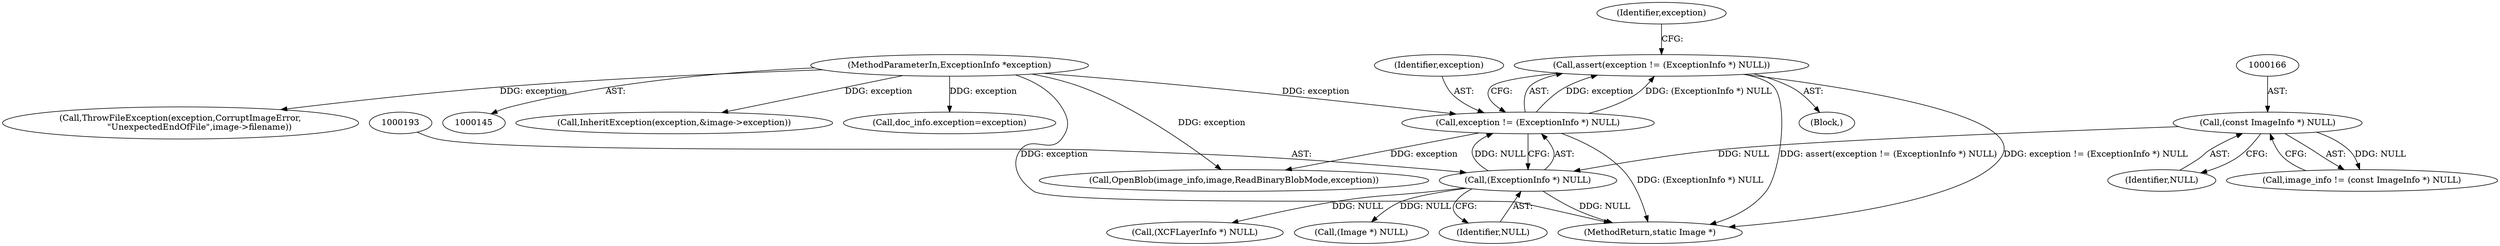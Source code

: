digraph "0_ImageMagick_d31fec57e9dfb0516deead2053a856e3c71e9751@API" {
"1000189" [label="(Call,assert(exception != (ExceptionInfo *) NULL))"];
"1000190" [label="(Call,exception != (ExceptionInfo *) NULL)"];
"1000147" [label="(MethodParameterIn,ExceptionInfo *exception)"];
"1000192" [label="(Call,(ExceptionInfo *) NULL)"];
"1000165" [label="(Call,(const ImageInfo *) NULL)"];
"1000189" [label="(Call,assert(exception != (ExceptionInfo *) NULL))"];
"1000148" [label="(Block,)"];
"1000190" [label="(Call,exception != (ExceptionInfo *) NULL)"];
"1000163" [label="(Call,image_info != (const ImageInfo *) NULL)"];
"1000345" [label="(Call,InheritException(exception,&image->exception))"];
"1000746" [label="(Call,(XCFLayerInfo *) NULL)"];
"1000192" [label="(Call,(ExceptionInfo *) NULL)"];
"1000257" [label="(Call,doc_info.exception=exception)"];
"1000700" [label="(Call,ThrowFileException(exception,CorruptImageError,\n              \"UnexpectedEndOfFile\",image->filename))"];
"1000222" [label="(Call,(Image *) NULL)"];
"1000207" [label="(Call,OpenBlob(image_info,image,ReadBinaryBlobMode,exception))"];
"1000165" [label="(Call,(const ImageInfo *) NULL)"];
"1001006" [label="(MethodReturn,static Image *)"];
"1000198" [label="(Identifier,exception)"];
"1000194" [label="(Identifier,NULL)"];
"1000191" [label="(Identifier,exception)"];
"1000147" [label="(MethodParameterIn,ExceptionInfo *exception)"];
"1000167" [label="(Identifier,NULL)"];
"1000189" -> "1000148"  [label="AST: "];
"1000189" -> "1000190"  [label="CFG: "];
"1000190" -> "1000189"  [label="AST: "];
"1000198" -> "1000189"  [label="CFG: "];
"1000189" -> "1001006"  [label="DDG: exception != (ExceptionInfo *) NULL"];
"1000189" -> "1001006"  [label="DDG: assert(exception != (ExceptionInfo *) NULL)"];
"1000190" -> "1000189"  [label="DDG: exception"];
"1000190" -> "1000189"  [label="DDG: (ExceptionInfo *) NULL"];
"1000190" -> "1000192"  [label="CFG: "];
"1000191" -> "1000190"  [label="AST: "];
"1000192" -> "1000190"  [label="AST: "];
"1000190" -> "1001006"  [label="DDG: (ExceptionInfo *) NULL"];
"1000147" -> "1000190"  [label="DDG: exception"];
"1000192" -> "1000190"  [label="DDG: NULL"];
"1000190" -> "1000207"  [label="DDG: exception"];
"1000147" -> "1000145"  [label="AST: "];
"1000147" -> "1001006"  [label="DDG: exception"];
"1000147" -> "1000207"  [label="DDG: exception"];
"1000147" -> "1000257"  [label="DDG: exception"];
"1000147" -> "1000345"  [label="DDG: exception"];
"1000147" -> "1000700"  [label="DDG: exception"];
"1000192" -> "1000194"  [label="CFG: "];
"1000193" -> "1000192"  [label="AST: "];
"1000194" -> "1000192"  [label="AST: "];
"1000192" -> "1001006"  [label="DDG: NULL"];
"1000165" -> "1000192"  [label="DDG: NULL"];
"1000192" -> "1000222"  [label="DDG: NULL"];
"1000192" -> "1000746"  [label="DDG: NULL"];
"1000165" -> "1000163"  [label="AST: "];
"1000165" -> "1000167"  [label="CFG: "];
"1000166" -> "1000165"  [label="AST: "];
"1000167" -> "1000165"  [label="AST: "];
"1000163" -> "1000165"  [label="CFG: "];
"1000165" -> "1000163"  [label="DDG: NULL"];
}
